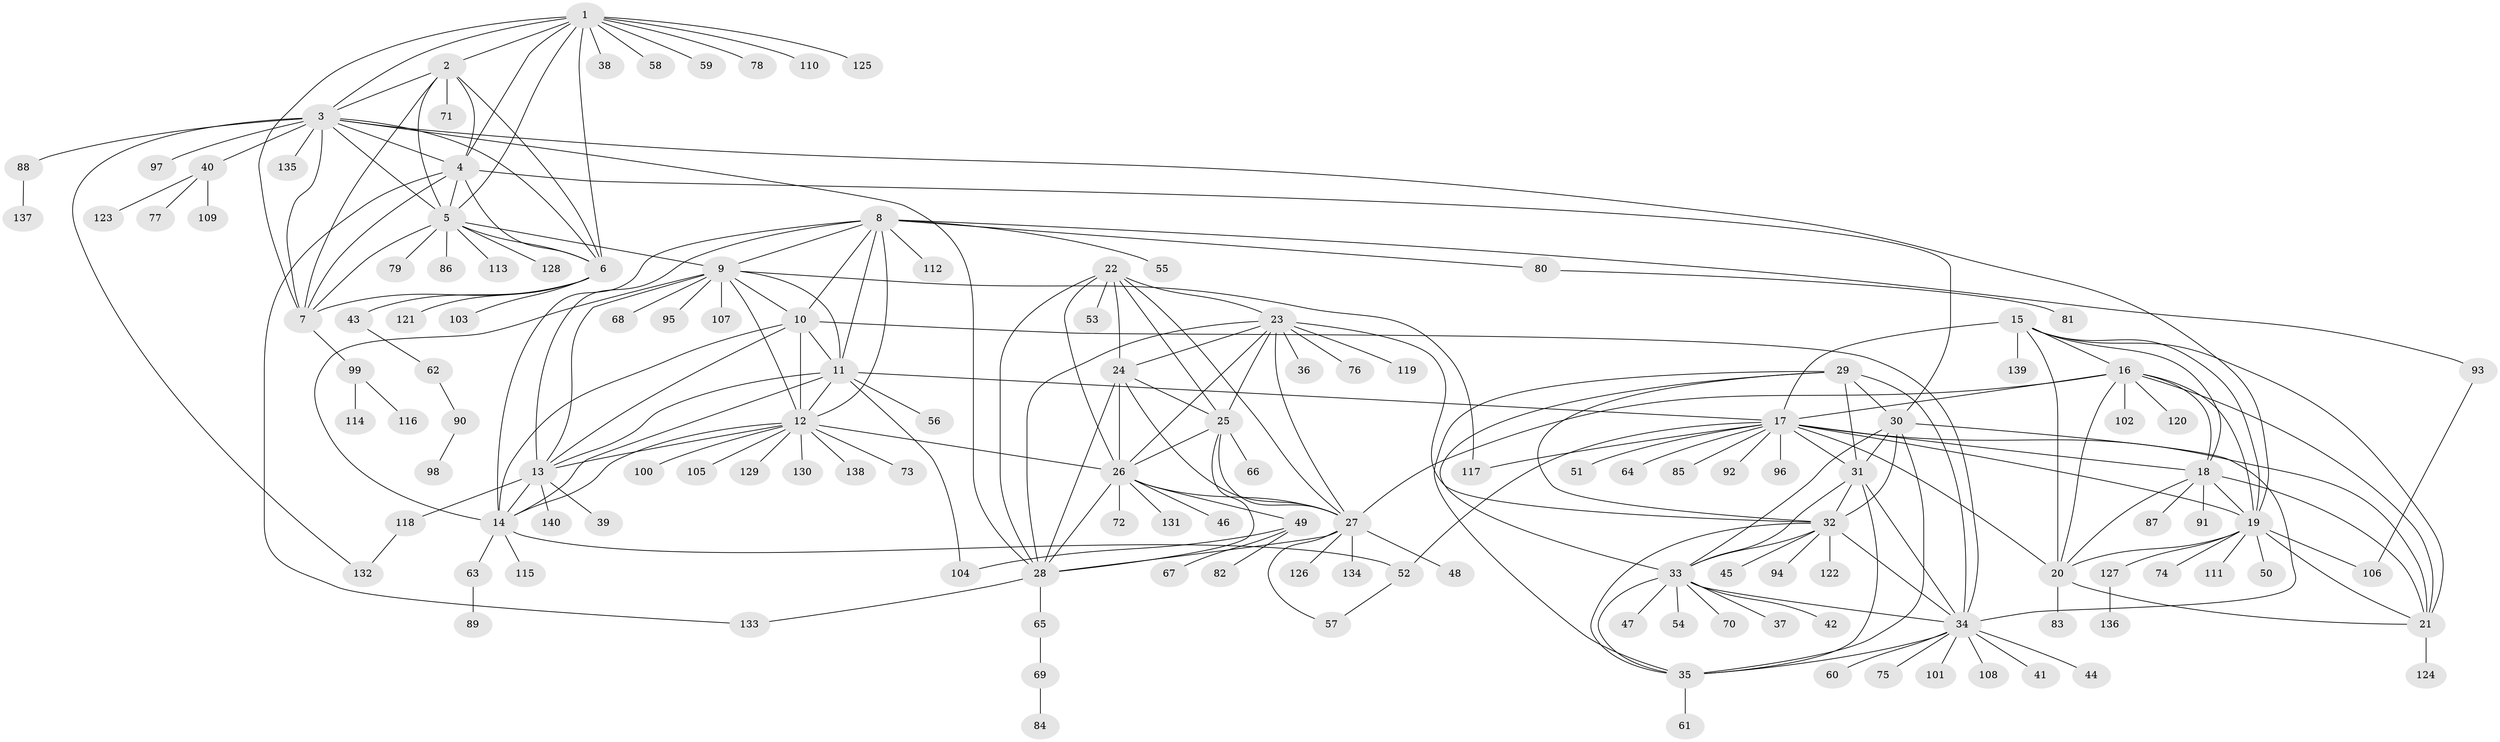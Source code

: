 // coarse degree distribution, {14: 0.008849557522123894, 11: 0.017699115044247787, 6: 0.04424778761061947, 7: 0.02654867256637168, 8: 0.035398230088495575, 10: 0.02654867256637168, 13: 0.017699115044247787, 5: 0.04424778761061947, 15: 0.008849557522123894, 1: 0.6460176991150443, 3: 0.017699115044247787, 2: 0.09734513274336283, 4: 0.008849557522123894}
// Generated by graph-tools (version 1.1) at 2025/52/02/27/25 19:52:17]
// undirected, 140 vertices, 227 edges
graph export_dot {
graph [start="1"]
  node [color=gray90,style=filled];
  1;
  2;
  3;
  4;
  5;
  6;
  7;
  8;
  9;
  10;
  11;
  12;
  13;
  14;
  15;
  16;
  17;
  18;
  19;
  20;
  21;
  22;
  23;
  24;
  25;
  26;
  27;
  28;
  29;
  30;
  31;
  32;
  33;
  34;
  35;
  36;
  37;
  38;
  39;
  40;
  41;
  42;
  43;
  44;
  45;
  46;
  47;
  48;
  49;
  50;
  51;
  52;
  53;
  54;
  55;
  56;
  57;
  58;
  59;
  60;
  61;
  62;
  63;
  64;
  65;
  66;
  67;
  68;
  69;
  70;
  71;
  72;
  73;
  74;
  75;
  76;
  77;
  78;
  79;
  80;
  81;
  82;
  83;
  84;
  85;
  86;
  87;
  88;
  89;
  90;
  91;
  92;
  93;
  94;
  95;
  96;
  97;
  98;
  99;
  100;
  101;
  102;
  103;
  104;
  105;
  106;
  107;
  108;
  109;
  110;
  111;
  112;
  113;
  114;
  115;
  116;
  117;
  118;
  119;
  120;
  121;
  122;
  123;
  124;
  125;
  126;
  127;
  128;
  129;
  130;
  131;
  132;
  133;
  134;
  135;
  136;
  137;
  138;
  139;
  140;
  1 -- 2;
  1 -- 3;
  1 -- 4;
  1 -- 5;
  1 -- 6;
  1 -- 7;
  1 -- 38;
  1 -- 58;
  1 -- 59;
  1 -- 78;
  1 -- 110;
  1 -- 125;
  2 -- 3;
  2 -- 4;
  2 -- 5;
  2 -- 6;
  2 -- 7;
  2 -- 71;
  3 -- 4;
  3 -- 5;
  3 -- 6;
  3 -- 7;
  3 -- 19;
  3 -- 28;
  3 -- 40;
  3 -- 88;
  3 -- 97;
  3 -- 132;
  3 -- 135;
  4 -- 5;
  4 -- 6;
  4 -- 7;
  4 -- 30;
  4 -- 133;
  5 -- 6;
  5 -- 7;
  5 -- 9;
  5 -- 79;
  5 -- 86;
  5 -- 113;
  5 -- 128;
  6 -- 7;
  6 -- 43;
  6 -- 103;
  6 -- 121;
  7 -- 99;
  8 -- 9;
  8 -- 10;
  8 -- 11;
  8 -- 12;
  8 -- 13;
  8 -- 14;
  8 -- 55;
  8 -- 80;
  8 -- 93;
  8 -- 112;
  9 -- 10;
  9 -- 11;
  9 -- 12;
  9 -- 13;
  9 -- 14;
  9 -- 68;
  9 -- 95;
  9 -- 107;
  9 -- 117;
  10 -- 11;
  10 -- 12;
  10 -- 13;
  10 -- 14;
  10 -- 34;
  11 -- 12;
  11 -- 13;
  11 -- 14;
  11 -- 17;
  11 -- 56;
  11 -- 104;
  12 -- 13;
  12 -- 14;
  12 -- 26;
  12 -- 73;
  12 -- 100;
  12 -- 105;
  12 -- 129;
  12 -- 130;
  12 -- 138;
  13 -- 14;
  13 -- 39;
  13 -- 118;
  13 -- 140;
  14 -- 52;
  14 -- 63;
  14 -- 115;
  15 -- 16;
  15 -- 17;
  15 -- 18;
  15 -- 19;
  15 -- 20;
  15 -- 21;
  15 -- 139;
  16 -- 17;
  16 -- 18;
  16 -- 19;
  16 -- 20;
  16 -- 21;
  16 -- 27;
  16 -- 102;
  16 -- 120;
  17 -- 18;
  17 -- 19;
  17 -- 20;
  17 -- 21;
  17 -- 31;
  17 -- 51;
  17 -- 52;
  17 -- 64;
  17 -- 85;
  17 -- 92;
  17 -- 96;
  17 -- 117;
  18 -- 19;
  18 -- 20;
  18 -- 21;
  18 -- 87;
  18 -- 91;
  19 -- 20;
  19 -- 21;
  19 -- 50;
  19 -- 74;
  19 -- 106;
  19 -- 111;
  19 -- 127;
  20 -- 21;
  20 -- 83;
  21 -- 124;
  22 -- 23;
  22 -- 24;
  22 -- 25;
  22 -- 26;
  22 -- 27;
  22 -- 28;
  22 -- 53;
  23 -- 24;
  23 -- 25;
  23 -- 26;
  23 -- 27;
  23 -- 28;
  23 -- 32;
  23 -- 36;
  23 -- 76;
  23 -- 119;
  24 -- 25;
  24 -- 26;
  24 -- 27;
  24 -- 28;
  25 -- 26;
  25 -- 27;
  25 -- 28;
  25 -- 66;
  26 -- 27;
  26 -- 28;
  26 -- 46;
  26 -- 49;
  26 -- 72;
  26 -- 131;
  27 -- 28;
  27 -- 48;
  27 -- 57;
  27 -- 126;
  27 -- 134;
  28 -- 65;
  28 -- 133;
  29 -- 30;
  29 -- 31;
  29 -- 32;
  29 -- 33;
  29 -- 34;
  29 -- 35;
  30 -- 31;
  30 -- 32;
  30 -- 33;
  30 -- 34;
  30 -- 35;
  31 -- 32;
  31 -- 33;
  31 -- 34;
  31 -- 35;
  32 -- 33;
  32 -- 34;
  32 -- 35;
  32 -- 45;
  32 -- 94;
  32 -- 122;
  33 -- 34;
  33 -- 35;
  33 -- 37;
  33 -- 42;
  33 -- 47;
  33 -- 54;
  33 -- 70;
  34 -- 35;
  34 -- 41;
  34 -- 44;
  34 -- 60;
  34 -- 75;
  34 -- 101;
  34 -- 108;
  35 -- 61;
  40 -- 77;
  40 -- 109;
  40 -- 123;
  43 -- 62;
  49 -- 67;
  49 -- 82;
  49 -- 104;
  52 -- 57;
  62 -- 90;
  63 -- 89;
  65 -- 69;
  69 -- 84;
  80 -- 81;
  88 -- 137;
  90 -- 98;
  93 -- 106;
  99 -- 114;
  99 -- 116;
  118 -- 132;
  127 -- 136;
}
